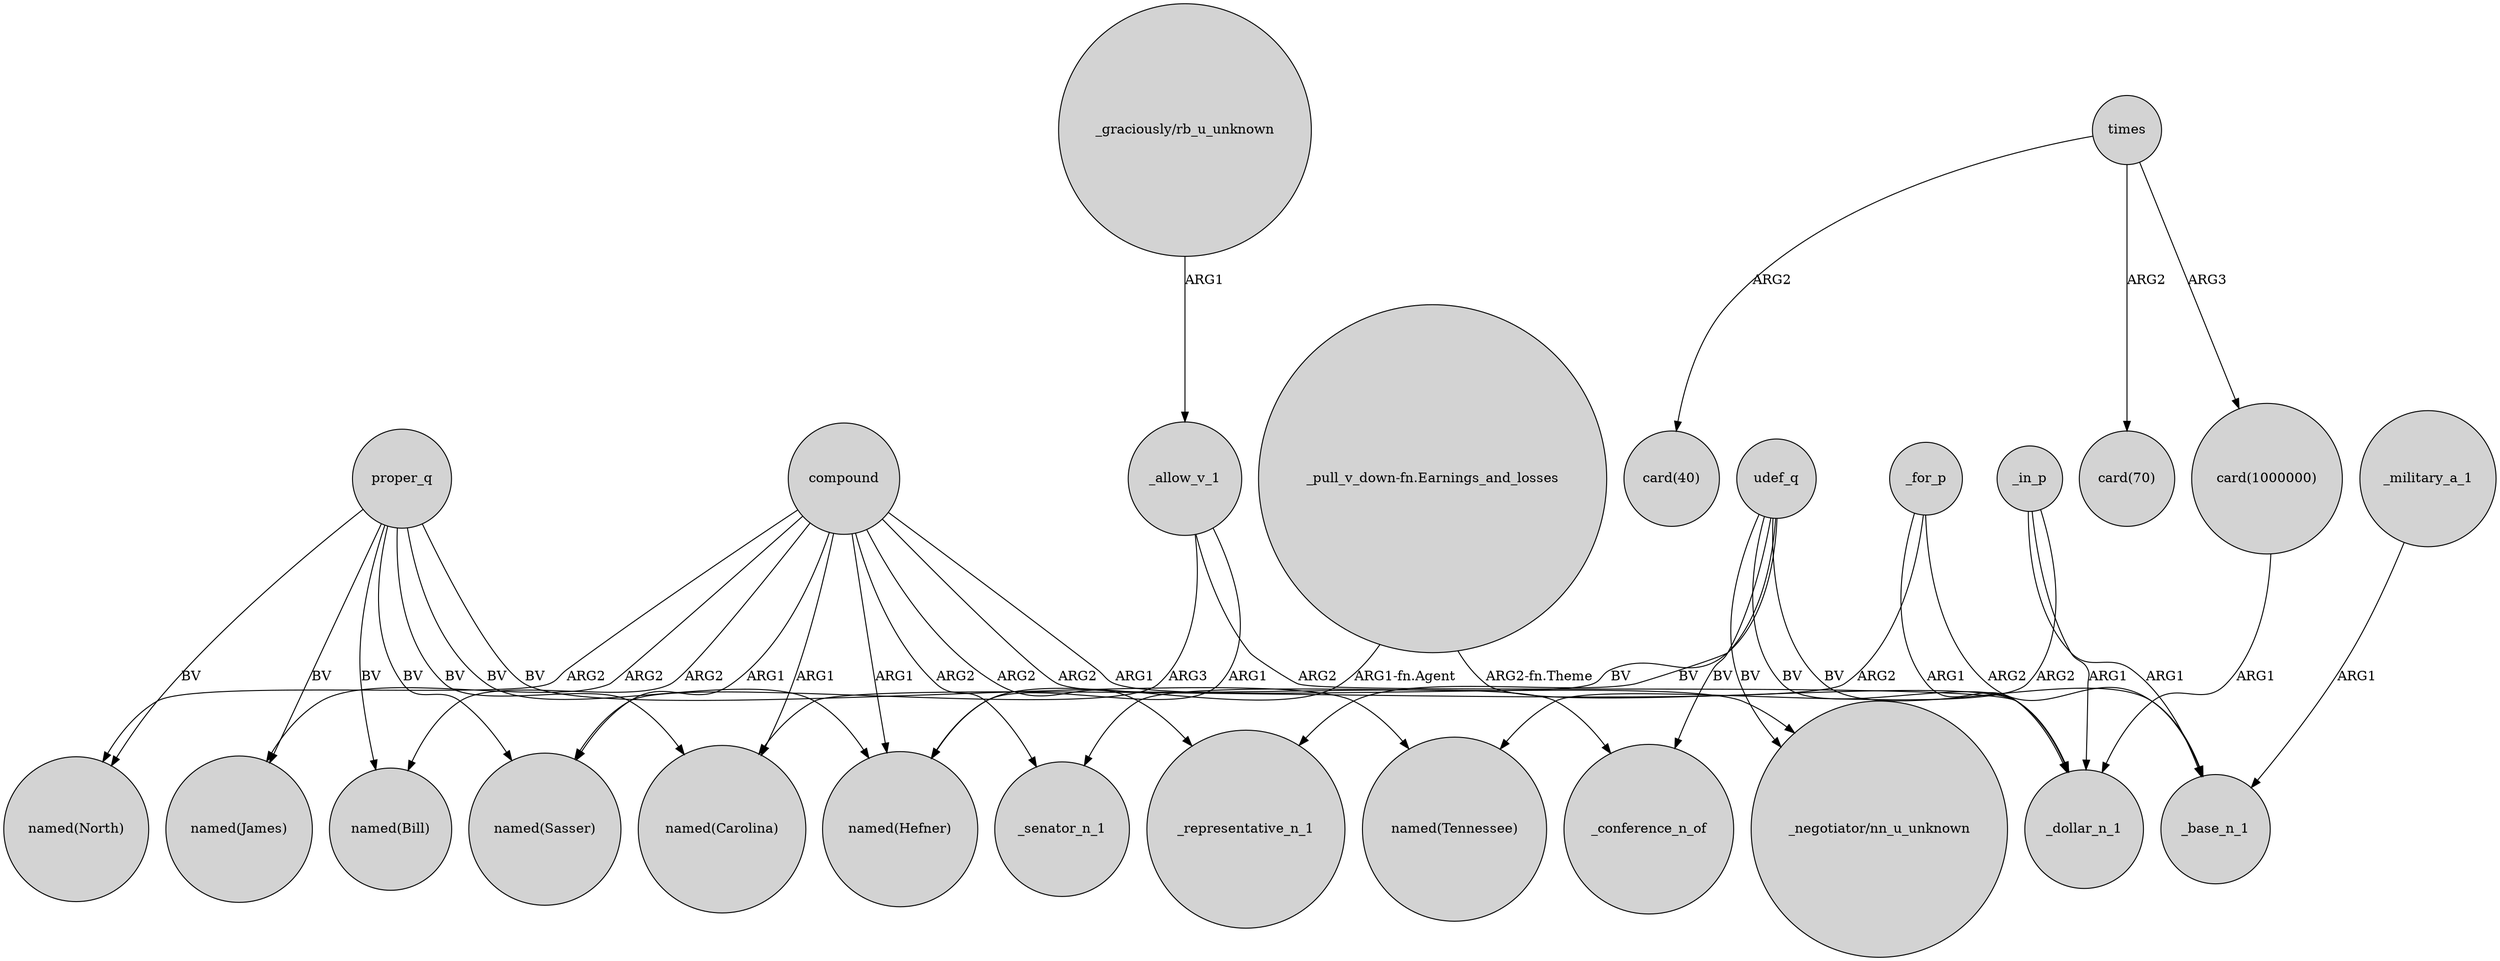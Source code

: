 digraph {
	node [shape=circle style=filled]
	compound -> "named(North)" [label=ARG2]
	"card(1000000)" -> _dollar_n_1 [label=ARG1]
	udef_q -> _senator_n_1 [label=BV]
	proper_q -> "named(North)" [label=BV]
	times -> "card(40)" [label=ARG2]
	udef_q -> _conference_n_of [label=BV]
	compound -> _conference_n_of [label=ARG2]
	compound -> "named(James)" [label=ARG2]
	proper_q -> "named(Bill)" [label=BV]
	_allow_v_1 -> _dollar_n_1 [label=ARG2]
	"_graciously/rb_u_unknown" -> _allow_v_1 [label=ARG1]
	times -> "card(70)" [label=ARG2]
	proper_q -> "named(Hefner)" [label=BV]
	udef_q -> _base_n_1 [label=BV]
	proper_q -> "named(Sasser)" [label=BV]
	compound -> _representative_n_1 [label=ARG2]
	_for_p -> _base_n_1 [label=ARG2]
	times -> "card(1000000)" [label=ARG3]
	compound -> "_negotiator/nn_u_unknown" [label=ARG1]
	_for_p -> "named(Carolina)" [label=ARG2]
	compound -> _senator_n_1 [label=ARG2]
	_for_p -> _dollar_n_1 [label=ARG1]
	proper_q -> "named(James)" [label=BV]
	udef_q -> "_negotiator/nn_u_unknown" [label=BV]
	compound -> "named(Carolina)" [label=ARG1]
	_allow_v_1 -> "named(Sasser)" [label=ARG3]
	"_pull_v_down-fn.Earnings_and_losses" -> "named(Hefner)" [label="ARG1-fn.Agent"]
	compound -> "named(Bill)" [label=ARG2]
	udef_q -> _representative_n_1 [label=BV]
	compound -> "named(Sasser)" [label=ARG1]
	_in_p -> "named(Tennessee)" [label=ARG2]
	compound -> "named(Hefner)" [label=ARG1]
	proper_q -> "named(Tennessee)" [label=BV]
	_in_p -> _dollar_n_1 [label=ARG1]
	_military_a_1 -> _base_n_1 [label=ARG1]
	_allow_v_1 -> "named(Hefner)" [label=ARG1]
	proper_q -> "named(Carolina)" [label=BV]
	_in_p -> _base_n_1 [label=ARG1]
	"_pull_v_down-fn.Earnings_and_losses" -> _dollar_n_1 [label="ARG2-fn.Theme"]
	udef_q -> _dollar_n_1 [label=BV]
}
